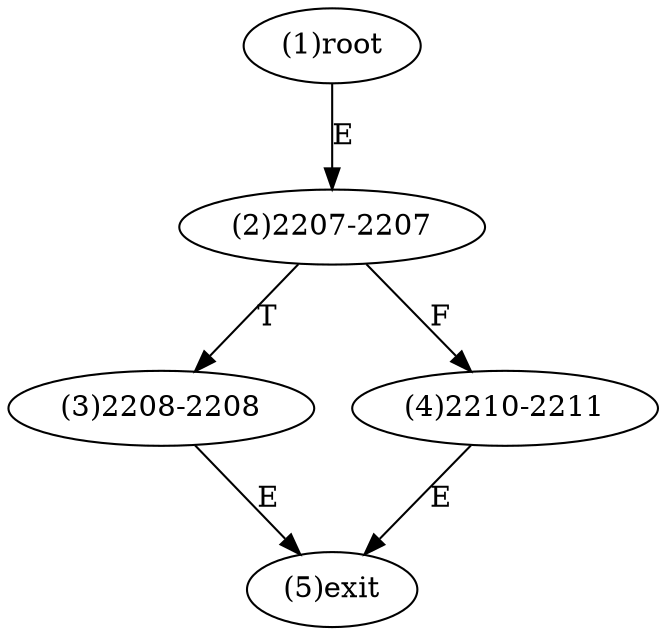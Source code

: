 digraph "" { 
1[ label="(1)root"];
2[ label="(2)2207-2207"];
3[ label="(3)2208-2208"];
4[ label="(4)2210-2211"];
5[ label="(5)exit"];
1->2[ label="E"];
2->4[ label="F"];
2->3[ label="T"];
3->5[ label="E"];
4->5[ label="E"];
}